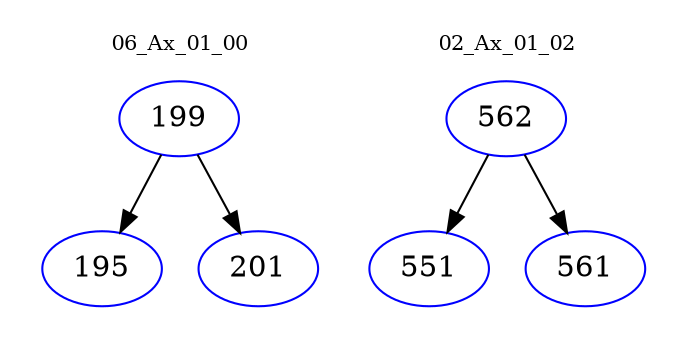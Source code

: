 digraph{
subgraph cluster_0 {
color = white
label = "06_Ax_01_00";
fontsize=10;
T0_199 [label="199", color="blue"]
T0_199 -> T0_195 [color="black"]
T0_195 [label="195", color="blue"]
T0_199 -> T0_201 [color="black"]
T0_201 [label="201", color="blue"]
}
subgraph cluster_1 {
color = white
label = "02_Ax_01_02";
fontsize=10;
T1_562 [label="562", color="blue"]
T1_562 -> T1_551 [color="black"]
T1_551 [label="551", color="blue"]
T1_562 -> T1_561 [color="black"]
T1_561 [label="561", color="blue"]
}
}
